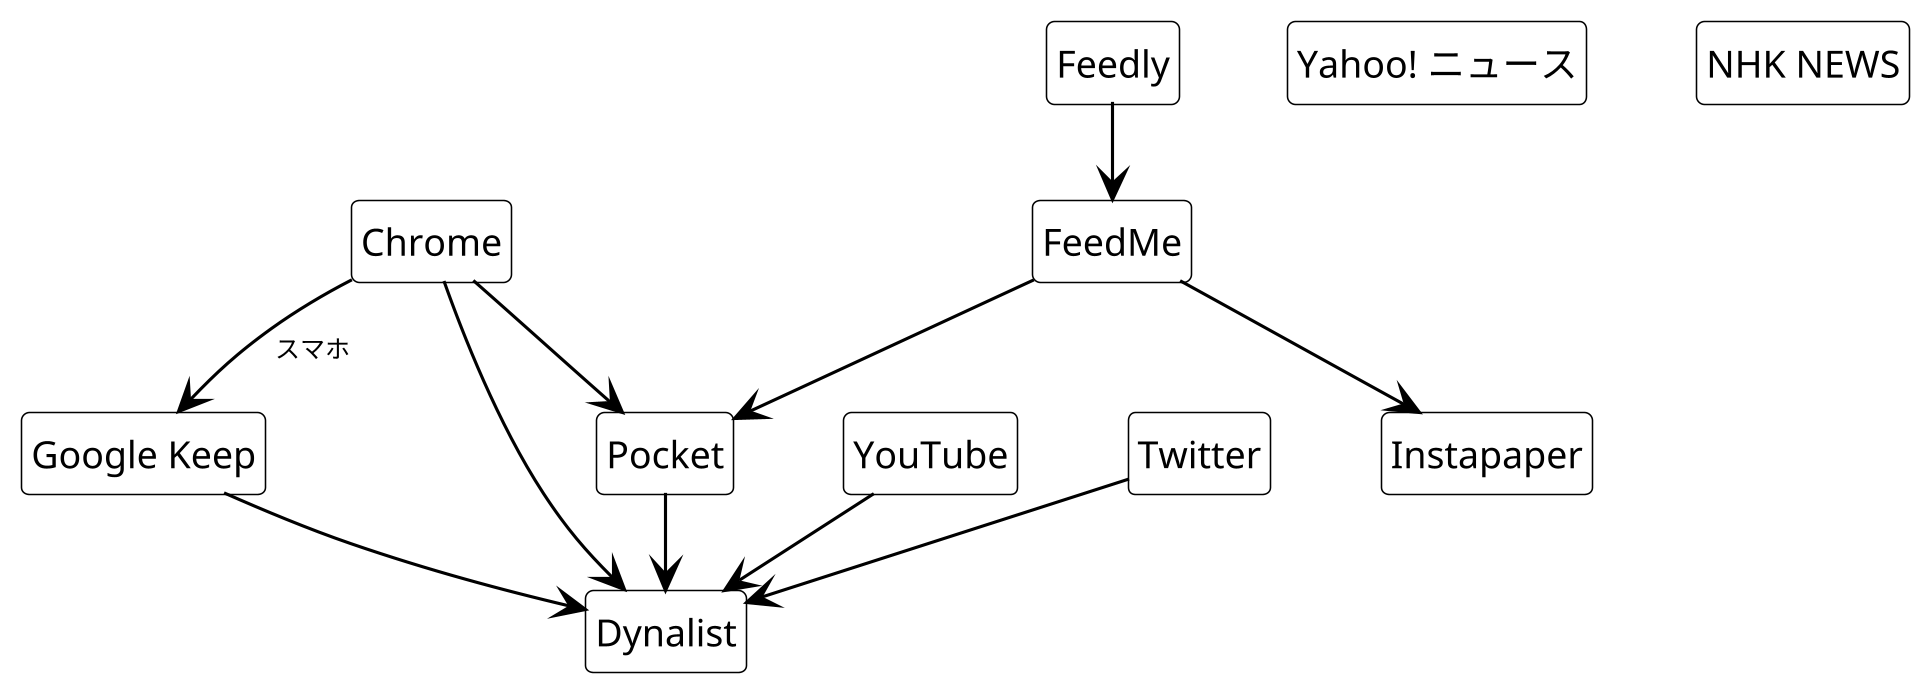 @startuml

hide circle
hide empty fields
hide empty methods

skinparam class {
    backGroundColor white
    borderColor black
    arrowColor black
    
}

skinparam {
    shadowing false
    ranksep 30
    dpi 300
    arrowThickness 1
    defaultFontSize 12
    arrowFontSize 8
}

class "Chrome" as chrome {

}

class "Feedly" as feedly {

}

class "FeedMe" as feedme {

}

class "YouTube" as youtube {

}

class "Twitter" as twitter {

}

class "Dynalist" as dynalist {

}

class "Pocket" as pocket {

}

class "Instapaper" as instapaper {

}

class "Google Keep" as googlekeep {

}

class "Yahoo! ニュース" as yahoonews {

}

class "NHK NEWS" as hnknews {
    
}

chrome --> googlekeep : スマホ
chrome --> pocket
chrome --> dynalist
feedly --> feedme
feedme --> pocket
feedme --> instapaper
pocket --> dynalist
youtube --> dynalist
twitter --> dynalist
googlekeep --> dynalist

@enduml